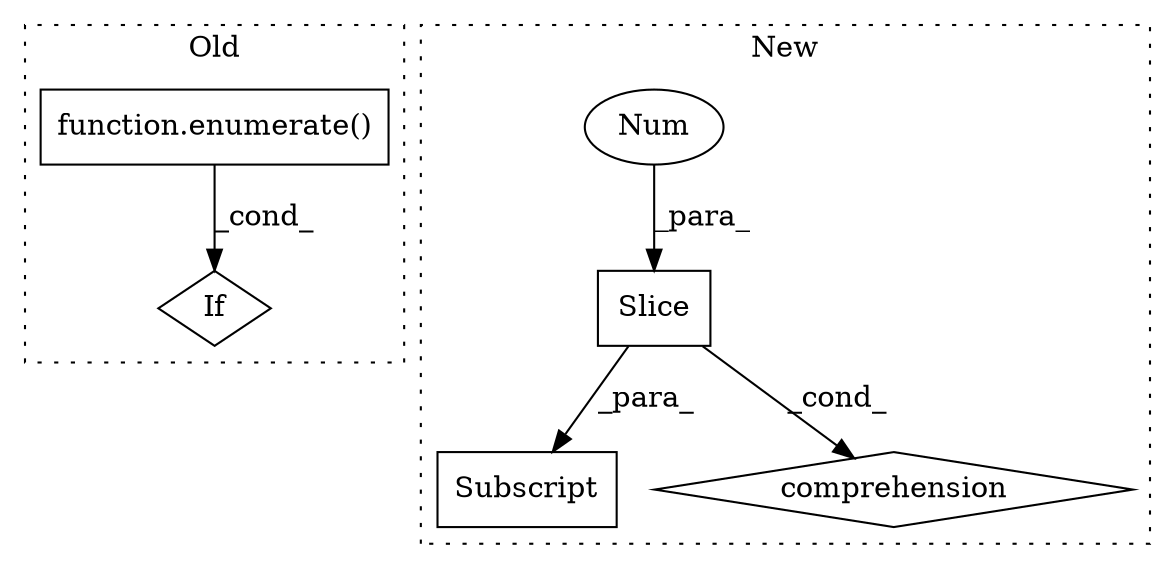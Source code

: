 digraph G {
subgraph cluster0 {
1 [label="function.enumerate()" a="75" s="9717,9738" l="10,1" shape="box"];
5 [label="If" a="96" s="9753" l="3" shape="diamond"];
label = "Old";
style="dotted";
}
subgraph cluster1 {
2 [label="Slice" a="80" s="9696" l="2" shape="box"];
3 [label="Num" a="76" s="9696" l="1" shape="ellipse"];
4 [label="Subscript" a="63" s="9686,0" l="13,0" shape="box"];
6 [label="comprehension" a="45" s="9646" l="3" shape="diamond"];
label = "New";
style="dotted";
}
1 -> 5 [label="_cond_"];
2 -> 6 [label="_cond_"];
2 -> 4 [label="_para_"];
3 -> 2 [label="_para_"];
}